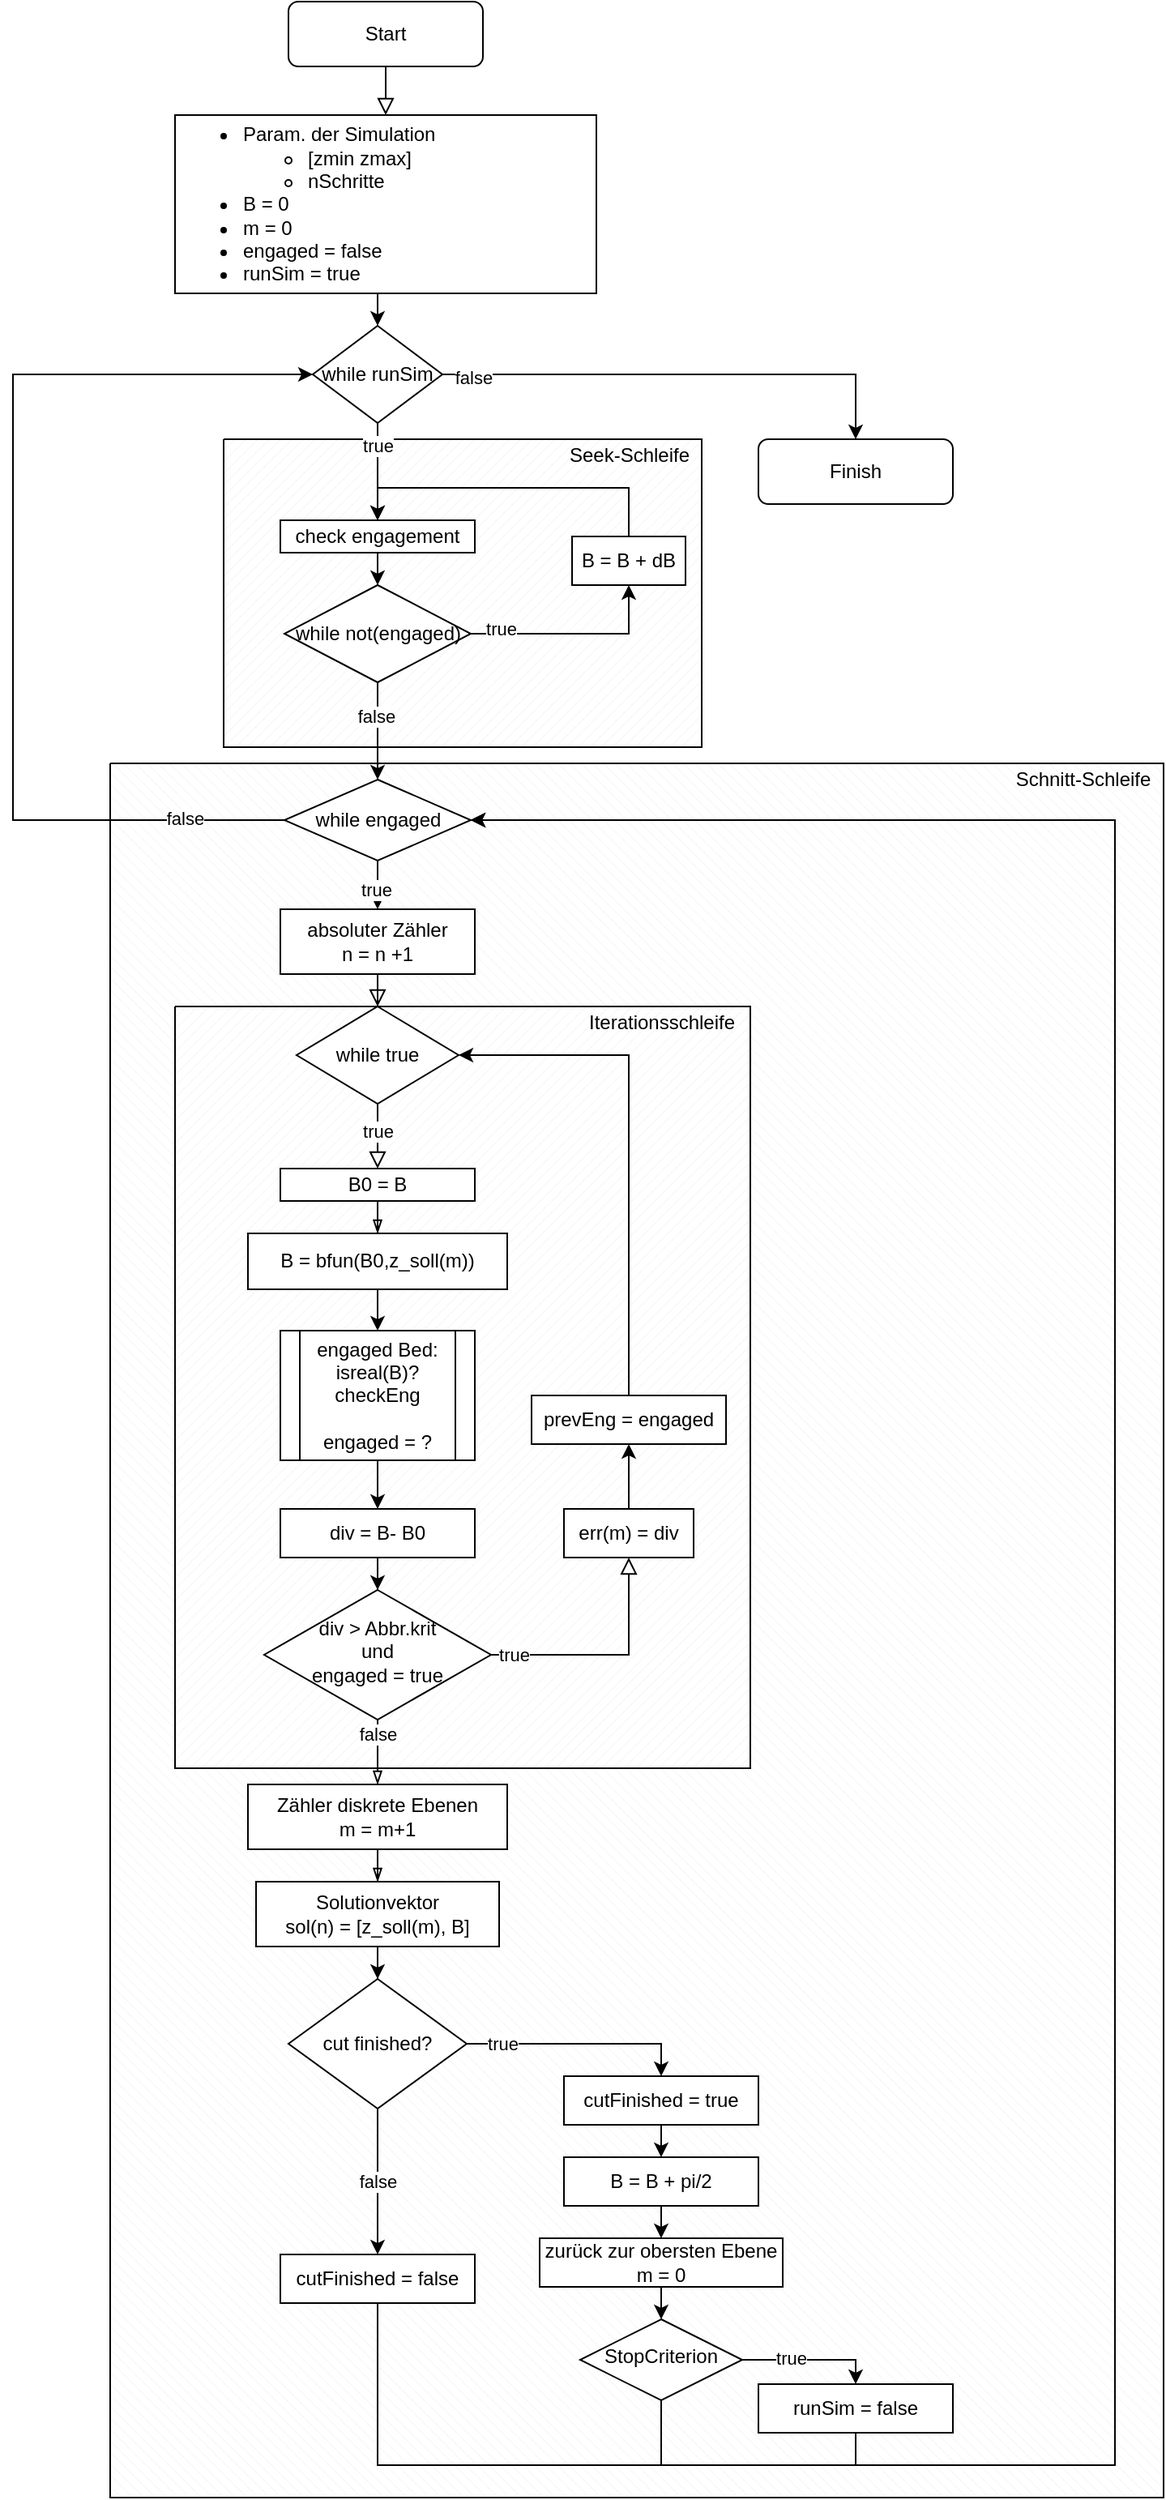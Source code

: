 <mxfile version="13.9.5" type="device"><diagram id="C5RBs43oDa-KdzZeNtuy" name="Page-1"><mxGraphModel dx="2031" dy="1360" grid="1" gridSize="10" guides="1" tooltips="1" connect="1" arrows="1" fold="1" page="1" pageScale="1" pageWidth="1169" pageHeight="1654" math="0" shadow="0"><root><mxCell id="WIyWlLk6GJQsqaUBKTNV-0"/><mxCell id="WIyWlLk6GJQsqaUBKTNV-1" parent="WIyWlLk6GJQsqaUBKTNV-0"/><mxCell id="ZDZvSqPRG2iwNDYoy8e7-112" value="" style="group" vertex="1" connectable="0" parent="WIyWlLk6GJQsqaUBKTNV-1"><mxGeometry x="440" y="330" width="295" height="190" as="geometry"/></mxCell><mxCell id="ZDZvSqPRG2iwNDYoy8e7-110" value="" style="verticalLabelPosition=bottom;verticalAlign=top;html=1;shape=mxgraph.basic.patternFillRect;fillStyle=diag;step=5;fillStrokeWidth=0.2;fillStrokeColor=#dddddd;align=right;" vertex="1" parent="ZDZvSqPRG2iwNDYoy8e7-112"><mxGeometry width="295" height="190" as="geometry"/></mxCell><mxCell id="ZDZvSqPRG2iwNDYoy8e7-111" value="Seek-Schleife" style="text;html=1;align=center;verticalAlign=middle;resizable=0;points=[];autosize=1;" vertex="1" parent="ZDZvSqPRG2iwNDYoy8e7-112"><mxGeometry x="205" width="90" height="20" as="geometry"/></mxCell><mxCell id="ZDZvSqPRG2iwNDYoy8e7-109" value="" style="group" vertex="1" connectable="0" parent="WIyWlLk6GJQsqaUBKTNV-1"><mxGeometry x="370" y="530" width="650" height="1070" as="geometry"/></mxCell><mxCell id="ZDZvSqPRG2iwNDYoy8e7-107" value="" style="verticalLabelPosition=bottom;verticalAlign=top;html=1;shape=mxgraph.basic.patternFillRect;fillStyle=diagRev;step=5;fillStrokeWidth=0.2;fillStrokeColor=#dddddd;align=right;" vertex="1" parent="ZDZvSqPRG2iwNDYoy8e7-109"><mxGeometry width="650" height="1070" as="geometry"/></mxCell><mxCell id="ZDZvSqPRG2iwNDYoy8e7-108" value="Schnitt-Schleife" style="text;html=1;align=center;verticalAlign=middle;resizable=0;points=[];autosize=1;" vertex="1" parent="ZDZvSqPRG2iwNDYoy8e7-109"><mxGeometry x="550" width="100" height="20" as="geometry"/></mxCell><mxCell id="ZDZvSqPRG2iwNDYoy8e7-106" value="" style="group" vertex="1" connectable="0" parent="WIyWlLk6GJQsqaUBKTNV-1"><mxGeometry x="410" y="680" width="355" height="470" as="geometry"/></mxCell><mxCell id="ZDZvSqPRG2iwNDYoy8e7-104" value="" style="verticalLabelPosition=bottom;verticalAlign=top;html=1;shape=mxgraph.basic.patternFillRect;fillStyle=diag;step=5;fillStrokeWidth=0.2;fillStrokeColor=#dddddd;labelPosition=left;align=right;textDirection=ltr;" vertex="1" parent="ZDZvSqPRG2iwNDYoy8e7-106"><mxGeometry width="355" height="470" as="geometry"/></mxCell><mxCell id="ZDZvSqPRG2iwNDYoy8e7-105" value="Iterationsschleife" style="text;html=1;align=center;verticalAlign=middle;resizable=0;points=[];autosize=1;" vertex="1" parent="ZDZvSqPRG2iwNDYoy8e7-106"><mxGeometry x="245" width="110" height="20" as="geometry"/></mxCell><mxCell id="WIyWlLk6GJQsqaUBKTNV-2" value="" style="rounded=0;html=1;jettySize=auto;orthogonalLoop=1;fontSize=11;endArrow=block;endFill=0;endSize=8;strokeWidth=1;shadow=0;labelBackgroundColor=none;edgeStyle=orthogonalEdgeStyle;entryX=0.5;entryY=0;entryDx=0;entryDy=0;" parent="WIyWlLk6GJQsqaUBKTNV-1" source="_sylbeW_0SSfajVgVUL3-6" target="XMATNLXkK4PC5yNH6uel-3" edge="1"><mxGeometry relative="1" as="geometry"><mxPoint x="540" y="610" as="targetPoint"/></mxGeometry></mxCell><mxCell id="_sylbeW_0SSfajVgVUL3-11" value="true" style="edgeLabel;html=1;align=center;verticalAlign=middle;resizable=0;points=[];" parent="WIyWlLk6GJQsqaUBKTNV-2" vertex="1" connectable="0"><mxGeometry x="-0.307" y="1" relative="1" as="geometry"><mxPoint x="-1" y="2.8" as="offset"/></mxGeometry></mxCell><mxCell id="WIyWlLk6GJQsqaUBKTNV-3" value="Start" style="rounded=1;whiteSpace=wrap;html=1;fontSize=12;glass=0;strokeWidth=1;shadow=0;" parent="WIyWlLk6GJQsqaUBKTNV-1" vertex="1"><mxGeometry x="480" y="60" width="120" height="40" as="geometry"/></mxCell><mxCell id="WIyWlLk6GJQsqaUBKTNV-10" value="div &amp;gt; Abbr.krit&lt;br&gt;und&lt;br&gt;engaged = true" style="rhombus;whiteSpace=wrap;html=1;shadow=0;fontFamily=Helvetica;fontSize=12;align=center;strokeWidth=1;spacing=6;spacingTop=-4;" parent="WIyWlLk6GJQsqaUBKTNV-1" vertex="1"><mxGeometry x="465" y="1040" width="140" height="80" as="geometry"/></mxCell><mxCell id="XMATNLXkK4PC5yNH6uel-0" value="&lt;ul&gt;&lt;li&gt;&lt;span&gt;Param. der Simulation&lt;/span&gt;&lt;br&gt;&lt;/li&gt;&lt;ul&gt;&lt;li&gt;[zmin zmax]&lt;/li&gt;&lt;li&gt;nSchritte&lt;/li&gt;&lt;/ul&gt;&lt;li&gt;B = 0&lt;/li&gt;&lt;li&gt;m = 0&lt;/li&gt;&lt;li&gt;engaged = false&lt;/li&gt;&lt;li&gt;runSim = true&lt;/li&gt;&lt;/ul&gt;" style="rounded=0;whiteSpace=wrap;html=1;align=left;" parent="WIyWlLk6GJQsqaUBKTNV-1" vertex="1"><mxGeometry x="410" y="130" width="260" height="110" as="geometry"/></mxCell><mxCell id="XMATNLXkK4PC5yNH6uel-1" value="" style="rounded=0;html=1;jettySize=auto;orthogonalLoop=1;fontSize=11;endArrow=block;endFill=0;endSize=8;strokeWidth=1;shadow=0;labelBackgroundColor=none;edgeStyle=orthogonalEdgeStyle;" parent="WIyWlLk6GJQsqaUBKTNV-1" source="WIyWlLk6GJQsqaUBKTNV-3" target="XMATNLXkK4PC5yNH6uel-0" edge="1"><mxGeometry relative="1" as="geometry"><mxPoint x="470" y="130" as="sourcePoint"/><mxPoint x="470" y="290" as="targetPoint"/></mxGeometry></mxCell><mxCell id="XMATNLXkK4PC5yNH6uel-15" value="" style="edgeStyle=orthogonalEdgeStyle;rounded=0;orthogonalLoop=1;jettySize=auto;html=1;endArrow=blockThin;endFill=0;" parent="WIyWlLk6GJQsqaUBKTNV-1" source="XMATNLXkK4PC5yNH6uel-3" target="XMATNLXkK4PC5yNH6uel-4" edge="1"><mxGeometry relative="1" as="geometry"/></mxCell><mxCell id="XMATNLXkK4PC5yNH6uel-3" value="B0 = B" style="rounded=0;whiteSpace=wrap;html=1;" parent="WIyWlLk6GJQsqaUBKTNV-1" vertex="1"><mxGeometry x="475" y="780" width="120" height="20" as="geometry"/></mxCell><mxCell id="ZDZvSqPRG2iwNDYoy8e7-85" style="edgeStyle=orthogonalEdgeStyle;rounded=0;orthogonalLoop=1;jettySize=auto;html=1;exitX=0.5;exitY=1;exitDx=0;exitDy=0;entryX=0.5;entryY=0;entryDx=0;entryDy=0;" edge="1" parent="WIyWlLk6GJQsqaUBKTNV-1" source="XMATNLXkK4PC5yNH6uel-4" target="ZDZvSqPRG2iwNDYoy8e7-84"><mxGeometry relative="1" as="geometry"/></mxCell><mxCell id="XMATNLXkK4PC5yNH6uel-4" value="B = bfun(B0,z_soll(m))" style="rounded=0;whiteSpace=wrap;html=1;" parent="WIyWlLk6GJQsqaUBKTNV-1" vertex="1"><mxGeometry x="455" y="820" width="160" height="34.5" as="geometry"/></mxCell><mxCell id="_sylbeW_0SSfajVgVUL3-4" style="edgeStyle=orthogonalEdgeStyle;rounded=0;orthogonalLoop=1;jettySize=auto;html=1;entryX=0.5;entryY=0;entryDx=0;entryDy=0;" parent="WIyWlLk6GJQsqaUBKTNV-1" source="ZDZvSqPRG2iwNDYoy8e7-0" target="_sylbeW_0SSfajVgVUL3-1" edge="1"><mxGeometry relative="1" as="geometry"/></mxCell><mxCell id="ZDZvSqPRG2iwNDYoy8e7-4" value="true" style="edgeLabel;html=1;align=center;verticalAlign=middle;resizable=0;points=[];" vertex="1" connectable="0" parent="_sylbeW_0SSfajVgVUL3-4"><mxGeometry x="-0.273" y="-1" relative="1" as="geometry"><mxPoint as="offset"/></mxGeometry></mxCell><mxCell id="ZDZvSqPRG2iwNDYoy8e7-82" style="edgeStyle=orthogonalEdgeStyle;rounded=0;orthogonalLoop=1;jettySize=auto;html=1;exitX=0.5;exitY=1;exitDx=0;exitDy=0;entryX=0.5;entryY=0;entryDx=0;entryDy=0;" edge="1" parent="WIyWlLk6GJQsqaUBKTNV-1" source="XMATNLXkK4PC5yNH6uel-24" target="ZDZvSqPRG2iwNDYoy8e7-81"><mxGeometry relative="1" as="geometry"/></mxCell><mxCell id="XMATNLXkK4PC5yNH6uel-24" value="B = B + pi/2" style="rounded=0;whiteSpace=wrap;html=1;" parent="WIyWlLk6GJQsqaUBKTNV-1" vertex="1"><mxGeometry x="650" y="1390" width="120" height="30" as="geometry"/></mxCell><mxCell id="ZDZvSqPRG2iwNDYoy8e7-61" style="edgeStyle=orthogonalEdgeStyle;rounded=0;orthogonalLoop=1;jettySize=auto;html=1;entryX=0.5;entryY=0;entryDx=0;entryDy=0;" edge="1" parent="WIyWlLk6GJQsqaUBKTNV-1" source="XMATNLXkK4PC5yNH6uel-31" target="ZDZvSqPRG2iwNDYoy8e7-56"><mxGeometry relative="1" as="geometry"/></mxCell><mxCell id="XMATNLXkK4PC5yNH6uel-31" value="Solutionvektor&lt;br&gt;sol(n) = [z_soll(m), B]" style="rounded=0;whiteSpace=wrap;html=1;" parent="WIyWlLk6GJQsqaUBKTNV-1" vertex="1"><mxGeometry x="460" y="1220" width="150" height="40" as="geometry"/></mxCell><mxCell id="XMATNLXkK4PC5yNH6uel-33" style="edgeStyle=orthogonalEdgeStyle;rounded=0;orthogonalLoop=1;jettySize=auto;html=1;endArrow=blockThin;endFill=0;" parent="WIyWlLk6GJQsqaUBKTNV-1" source="XMATNLXkK4PC5yNH6uel-5" target="XMATNLXkK4PC5yNH6uel-31" edge="1"><mxGeometry relative="1" as="geometry"><mxPoint x="540" y="1165" as="sourcePoint"/><mxPoint x="580" y="1225" as="targetPoint"/><Array as="points"/></mxGeometry></mxCell><mxCell id="ZDZvSqPRG2iwNDYoy8e7-23" style="edgeStyle=orthogonalEdgeStyle;rounded=0;orthogonalLoop=1;jettySize=auto;html=1;exitX=1;exitY=0.5;exitDx=0;exitDy=0;entryX=0.5;entryY=0;entryDx=0;entryDy=0;" edge="1" parent="WIyWlLk6GJQsqaUBKTNV-1" source="XMATNLXkK4PC5yNH6uel-35" target="ZDZvSqPRG2iwNDYoy8e7-22"><mxGeometry relative="1" as="geometry"><Array as="points"><mxPoint x="830" y="1515"/></Array></mxGeometry></mxCell><mxCell id="ZDZvSqPRG2iwNDYoy8e7-24" value="true" style="edgeLabel;html=1;align=center;verticalAlign=middle;resizable=0;points=[];" vertex="1" connectable="0" parent="ZDZvSqPRG2iwNDYoy8e7-23"><mxGeometry x="-0.307" y="1" relative="1" as="geometry"><mxPoint as="offset"/></mxGeometry></mxCell><mxCell id="ZDZvSqPRG2iwNDYoy8e7-98" style="edgeStyle=orthogonalEdgeStyle;rounded=0;orthogonalLoop=1;jettySize=auto;html=1;exitX=0.5;exitY=1;exitDx=0;exitDy=0;entryX=1;entryY=0.5;entryDx=0;entryDy=0;" edge="1" parent="WIyWlLk6GJQsqaUBKTNV-1" source="XMATNLXkK4PC5yNH6uel-35" target="ZDZvSqPRG2iwNDYoy8e7-0"><mxGeometry relative="1" as="geometry"><Array as="points"><mxPoint x="710" y="1580"/><mxPoint x="990" y="1580"/><mxPoint x="990" y="565"/></Array></mxGeometry></mxCell><mxCell id="XMATNLXkK4PC5yNH6uel-35" value="StopCriterion" style="rhombus;whiteSpace=wrap;html=1;shadow=0;fontFamily=Helvetica;fontSize=12;align=center;strokeWidth=1;spacing=6;spacingTop=-4;" parent="WIyWlLk6GJQsqaUBKTNV-1" vertex="1"><mxGeometry x="660" y="1490" width="100" height="50" as="geometry"/></mxCell><mxCell id="_sylbeW_0SSfajVgVUL3-1" value="absoluter Zähler&lt;br&gt;n = n +1" style="rounded=0;whiteSpace=wrap;html=1;" parent="WIyWlLk6GJQsqaUBKTNV-1" vertex="1"><mxGeometry x="475" y="620" width="120" height="40" as="geometry"/></mxCell><mxCell id="_sylbeW_0SSfajVgVUL3-6" value="while true" style="rhombus;whiteSpace=wrap;html=1;" parent="WIyWlLk6GJQsqaUBKTNV-1" vertex="1"><mxGeometry x="485" y="680" width="100" height="60" as="geometry"/></mxCell><mxCell id="_sylbeW_0SSfajVgVUL3-7" value="" style="rounded=0;html=1;jettySize=auto;orthogonalLoop=1;fontSize=11;endArrow=block;endFill=0;endSize=8;strokeWidth=1;shadow=0;labelBackgroundColor=none;edgeStyle=orthogonalEdgeStyle;entryX=0.5;entryY=0;entryDx=0;entryDy=0;" parent="WIyWlLk6GJQsqaUBKTNV-1" source="_sylbeW_0SSfajVgVUL3-1" target="_sylbeW_0SSfajVgVUL3-6" edge="1"><mxGeometry relative="1" as="geometry"><mxPoint x="535" y="888.06" as="targetPoint"/><mxPoint x="535" y="698.06" as="sourcePoint"/></mxGeometry></mxCell><mxCell id="_sylbeW_0SSfajVgVUL3-22" style="edgeStyle=orthogonalEdgeStyle;rounded=0;orthogonalLoop=1;jettySize=auto;html=1;entryX=0.5;entryY=0;entryDx=0;entryDy=0;labelBackgroundColor=#ffffff;" parent="WIyWlLk6GJQsqaUBKTNV-1" source="_sylbeW_0SSfajVgVUL3-21" target="WIyWlLk6GJQsqaUBKTNV-10" edge="1"><mxGeometry relative="1" as="geometry"/></mxCell><mxCell id="_sylbeW_0SSfajVgVUL3-21" value="div = B- B0" style="rounded=0;whiteSpace=wrap;html=1;" parent="WIyWlLk6GJQsqaUBKTNV-1" vertex="1"><mxGeometry x="475" y="990" width="120" height="30" as="geometry"/></mxCell><mxCell id="XMATNLXkK4PC5yNH6uel-5" value="Zähler diskrete Ebenen&lt;br&gt;m = m+1" style="rounded=0;whiteSpace=wrap;html=1;" parent="WIyWlLk6GJQsqaUBKTNV-1" vertex="1"><mxGeometry x="455" y="1160" width="160" height="40" as="geometry"/></mxCell><mxCell id="_sylbeW_0SSfajVgVUL3-24" style="edgeStyle=orthogonalEdgeStyle;rounded=0;orthogonalLoop=1;jettySize=auto;html=1;endArrow=blockThin;endFill=0;" parent="WIyWlLk6GJQsqaUBKTNV-1" source="WIyWlLk6GJQsqaUBKTNV-10" target="XMATNLXkK4PC5yNH6uel-5" edge="1"><mxGeometry relative="1" as="geometry"><mxPoint x="540" y="1215" as="sourcePoint"/><mxPoint x="540" y="1370" as="targetPoint"/><Array as="points"/></mxGeometry></mxCell><mxCell id="2camejoPiR0EdTEqjuOT-1" value="false" style="edgeLabel;html=1;align=center;verticalAlign=middle;resizable=0;points=[];" parent="_sylbeW_0SSfajVgVUL3-24" vertex="1" connectable="0"><mxGeometry x="-0.772" y="-1" relative="1" as="geometry"><mxPoint x="1" y="4.42" as="offset"/></mxGeometry></mxCell><mxCell id="ZDZvSqPRG2iwNDYoy8e7-3" style="edgeStyle=orthogonalEdgeStyle;rounded=0;orthogonalLoop=1;jettySize=auto;html=1;entryX=0;entryY=0.5;entryDx=0;entryDy=0;exitX=0;exitY=0.5;exitDx=0;exitDy=0;" edge="1" parent="WIyWlLk6GJQsqaUBKTNV-1" source="ZDZvSqPRG2iwNDYoy8e7-0" target="ZDZvSqPRG2iwNDYoy8e7-13"><mxGeometry relative="1" as="geometry"><mxPoint x="310" y="630" as="targetPoint"/><Array as="points"><mxPoint x="310" y="565"/><mxPoint x="310" y="290"/></Array></mxGeometry></mxCell><mxCell id="ZDZvSqPRG2iwNDYoy8e7-5" value="false" style="edgeLabel;html=1;align=center;verticalAlign=middle;resizable=0;points=[];" vertex="1" connectable="0" parent="ZDZvSqPRG2iwNDYoy8e7-3"><mxGeometry x="-0.804" y="-1" relative="1" as="geometry"><mxPoint as="offset"/></mxGeometry></mxCell><mxCell id="ZDZvSqPRG2iwNDYoy8e7-0" value="while engaged" style="rhombus;whiteSpace=wrap;html=1;" vertex="1" parent="WIyWlLk6GJQsqaUBKTNV-1"><mxGeometry x="477.5" y="540" width="115" height="50" as="geometry"/></mxCell><mxCell id="ZDZvSqPRG2iwNDYoy8e7-9" style="edgeStyle=orthogonalEdgeStyle;rounded=0;orthogonalLoop=1;jettySize=auto;html=1;entryX=1;entryY=0.5;entryDx=0;entryDy=0;exitX=0.5;exitY=0;exitDx=0;exitDy=0;" edge="1" parent="WIyWlLk6GJQsqaUBKTNV-1" source="ZDZvSqPRG2iwNDYoy8e7-51" target="_sylbeW_0SSfajVgVUL3-6"><mxGeometry relative="1" as="geometry"><Array as="points"/></mxGeometry></mxCell><mxCell id="ZDZvSqPRG2iwNDYoy8e7-6" value="err(m) = div" style="rounded=0;whiteSpace=wrap;html=1;" vertex="1" parent="WIyWlLk6GJQsqaUBKTNV-1"><mxGeometry x="650" y="990" width="80" height="30" as="geometry"/></mxCell><mxCell id="ZDZvSqPRG2iwNDYoy8e7-7" value="true" style="edgeStyle=orthogonalEdgeStyle;rounded=0;html=1;jettySize=auto;orthogonalLoop=1;fontSize=11;endArrow=block;endFill=0;endSize=8;strokeWidth=1;shadow=0;labelBackgroundColor=#ffffff;entryX=0.5;entryY=1;entryDx=0;entryDy=0;exitX=1;exitY=0.5;exitDx=0;exitDy=0;" edge="1" parent="WIyWlLk6GJQsqaUBKTNV-1" source="WIyWlLk6GJQsqaUBKTNV-10" target="ZDZvSqPRG2iwNDYoy8e7-6"><mxGeometry x="-0.808" relative="1" as="geometry"><mxPoint as="offset"/><mxPoint x="590" y="710" as="targetPoint"/><Array as="points"><mxPoint x="690" y="1080"/></Array><mxPoint x="610" y="1120" as="sourcePoint"/></mxGeometry></mxCell><mxCell id="ZDZvSqPRG2iwNDYoy8e7-18" style="edgeStyle=orthogonalEdgeStyle;rounded=0;orthogonalLoop=1;jettySize=auto;html=1;exitX=1;exitY=0.5;exitDx=0;exitDy=0;entryX=0.5;entryY=0;entryDx=0;entryDy=0;" edge="1" parent="WIyWlLk6GJQsqaUBKTNV-1" source="ZDZvSqPRG2iwNDYoy8e7-13" target="ZDZvSqPRG2iwNDYoy8e7-17"><mxGeometry relative="1" as="geometry"/></mxCell><mxCell id="ZDZvSqPRG2iwNDYoy8e7-19" value="false" style="edgeLabel;html=1;align=center;verticalAlign=middle;resizable=0;points=[];" vertex="1" connectable="0" parent="ZDZvSqPRG2iwNDYoy8e7-18"><mxGeometry x="-0.87" y="-2" relative="1" as="geometry"><mxPoint as="offset"/></mxGeometry></mxCell><mxCell id="ZDZvSqPRG2iwNDYoy8e7-13" value="while runSim" style="rhombus;whiteSpace=wrap;html=1;" vertex="1" parent="WIyWlLk6GJQsqaUBKTNV-1"><mxGeometry x="495" y="260" width="80" height="60" as="geometry"/></mxCell><mxCell id="ZDZvSqPRG2iwNDYoy8e7-14" style="edgeStyle=orthogonalEdgeStyle;rounded=0;orthogonalLoop=1;jettySize=auto;html=1;exitX=0.5;exitY=1;exitDx=0;exitDy=0;entryX=0.5;entryY=0;entryDx=0;entryDy=0;" edge="1" parent="WIyWlLk6GJQsqaUBKTNV-1" source="XMATNLXkK4PC5yNH6uel-0" target="ZDZvSqPRG2iwNDYoy8e7-13"><mxGeometry relative="1" as="geometry"><mxPoint x="540" y="240" as="sourcePoint"/><mxPoint x="540" y="380" as="targetPoint"/></mxGeometry></mxCell><mxCell id="ZDZvSqPRG2iwNDYoy8e7-17" value="Finish" style="rounded=1;whiteSpace=wrap;html=1;" vertex="1" parent="WIyWlLk6GJQsqaUBKTNV-1"><mxGeometry x="770" y="330" width="120" height="40" as="geometry"/></mxCell><mxCell id="ZDZvSqPRG2iwNDYoy8e7-99" style="edgeStyle=orthogonalEdgeStyle;rounded=0;orthogonalLoop=1;jettySize=auto;html=1;exitX=0.5;exitY=1;exitDx=0;exitDy=0;entryX=1;entryY=0.5;entryDx=0;entryDy=0;" edge="1" parent="WIyWlLk6GJQsqaUBKTNV-1" source="ZDZvSqPRG2iwNDYoy8e7-22" target="ZDZvSqPRG2iwNDYoy8e7-0"><mxGeometry relative="1" as="geometry"><mxPoint x="930.0" y="581.176" as="targetPoint"/><Array as="points"><mxPoint x="830" y="1580"/><mxPoint x="990" y="1580"/><mxPoint x="990" y="565"/></Array></mxGeometry></mxCell><mxCell id="ZDZvSqPRG2iwNDYoy8e7-22" value="runSim = false" style="rounded=0;whiteSpace=wrap;html=1;" vertex="1" parent="WIyWlLk6GJQsqaUBKTNV-1"><mxGeometry x="770" y="1530" width="120" height="30" as="geometry"/></mxCell><mxCell id="ZDZvSqPRG2iwNDYoy8e7-100" style="edgeStyle=orthogonalEdgeStyle;rounded=0;orthogonalLoop=1;jettySize=auto;html=1;exitX=0.5;exitY=1;exitDx=0;exitDy=0;entryX=0.5;entryY=0;entryDx=0;entryDy=0;" edge="1" parent="WIyWlLk6GJQsqaUBKTNV-1" source="ZDZvSqPRG2iwNDYoy8e7-42" target="ZDZvSqPRG2iwNDYoy8e7-90"><mxGeometry relative="1" as="geometry"/></mxCell><mxCell id="ZDZvSqPRG2iwNDYoy8e7-42" value="check engagement" style="rounded=0;whiteSpace=wrap;html=1;" vertex="1" parent="WIyWlLk6GJQsqaUBKTNV-1"><mxGeometry x="475" y="380" width="120" height="20" as="geometry"/></mxCell><mxCell id="ZDZvSqPRG2iwNDYoy8e7-43" style="edgeStyle=orthogonalEdgeStyle;rounded=0;orthogonalLoop=1;jettySize=auto;html=1;exitX=0.5;exitY=1;exitDx=0;exitDy=0;entryX=0.5;entryY=0;entryDx=0;entryDy=0;" edge="1" parent="WIyWlLk6GJQsqaUBKTNV-1" source="ZDZvSqPRG2iwNDYoy8e7-13" target="ZDZvSqPRG2iwNDYoy8e7-42"><mxGeometry relative="1" as="geometry"><mxPoint x="540" y="330" as="sourcePoint"/><mxPoint x="540" y="500" as="targetPoint"/></mxGeometry></mxCell><mxCell id="ZDZvSqPRG2iwNDYoy8e7-44" value="true" style="edgeLabel;html=1;align=center;verticalAlign=middle;resizable=0;points=[];" vertex="1" connectable="0" parent="ZDZvSqPRG2iwNDYoy8e7-43"><mxGeometry x="-0.749" y="-3" relative="1" as="geometry"><mxPoint x="3" y="6.11" as="offset"/></mxGeometry></mxCell><mxCell id="ZDZvSqPRG2iwNDYoy8e7-51" value="prevEng = engaged" style="rounded=0;whiteSpace=wrap;html=1;" vertex="1" parent="WIyWlLk6GJQsqaUBKTNV-1"><mxGeometry x="630" y="920" width="120" height="30" as="geometry"/></mxCell><mxCell id="ZDZvSqPRG2iwNDYoy8e7-52" style="edgeStyle=orthogonalEdgeStyle;rounded=0;orthogonalLoop=1;jettySize=auto;html=1;entryX=0.5;entryY=1;entryDx=0;entryDy=0;" edge="1" parent="WIyWlLk6GJQsqaUBKTNV-1" source="ZDZvSqPRG2iwNDYoy8e7-6" target="ZDZvSqPRG2iwNDYoy8e7-51"><mxGeometry relative="1" as="geometry"><mxPoint x="690" y="990.0" as="sourcePoint"/><mxPoint x="585" y="670" as="targetPoint"/><Array as="points"><mxPoint x="690" y="970"/><mxPoint x="690" y="970"/></Array></mxGeometry></mxCell><mxCell id="ZDZvSqPRG2iwNDYoy8e7-63" style="edgeStyle=orthogonalEdgeStyle;rounded=0;orthogonalLoop=1;jettySize=auto;html=1;entryX=0.5;entryY=0;entryDx=0;entryDy=0;" edge="1" parent="WIyWlLk6GJQsqaUBKTNV-1" source="ZDZvSqPRG2iwNDYoy8e7-56" target="ZDZvSqPRG2iwNDYoy8e7-62"><mxGeometry relative="1" as="geometry"/></mxCell><mxCell id="ZDZvSqPRG2iwNDYoy8e7-64" value="true" style="edgeLabel;html=1;align=center;verticalAlign=middle;resizable=0;points=[];" vertex="1" connectable="0" parent="ZDZvSqPRG2iwNDYoy8e7-63"><mxGeometry x="-0.637" y="-2" relative="1" as="geometry"><mxPoint x="-4.07" y="-2" as="offset"/></mxGeometry></mxCell><mxCell id="ZDZvSqPRG2iwNDYoy8e7-66" value="false" style="edgeStyle=orthogonalEdgeStyle;rounded=0;orthogonalLoop=1;jettySize=auto;html=1;exitX=0.5;exitY=1;exitDx=0;exitDy=0;entryX=0.5;entryY=0;entryDx=0;entryDy=0;" edge="1" parent="WIyWlLk6GJQsqaUBKTNV-1" source="ZDZvSqPRG2iwNDYoy8e7-56" target="ZDZvSqPRG2iwNDYoy8e7-65"><mxGeometry relative="1" as="geometry"/></mxCell><mxCell id="ZDZvSqPRG2iwNDYoy8e7-56" value="cut finished?" style="rhombus;whiteSpace=wrap;html=1;" vertex="1" parent="WIyWlLk6GJQsqaUBKTNV-1"><mxGeometry x="480" y="1280" width="110" height="80" as="geometry"/></mxCell><mxCell id="ZDZvSqPRG2iwNDYoy8e7-94" style="edgeStyle=orthogonalEdgeStyle;rounded=0;orthogonalLoop=1;jettySize=auto;html=1;exitX=0.5;exitY=1;exitDx=0;exitDy=0;entryX=0.5;entryY=0;entryDx=0;entryDy=0;" edge="1" parent="WIyWlLk6GJQsqaUBKTNV-1" source="ZDZvSqPRG2iwNDYoy8e7-62" target="XMATNLXkK4PC5yNH6uel-24"><mxGeometry relative="1" as="geometry"/></mxCell><mxCell id="ZDZvSqPRG2iwNDYoy8e7-62" value="cutFinished = true" style="rounded=0;whiteSpace=wrap;html=1;" vertex="1" parent="WIyWlLk6GJQsqaUBKTNV-1"><mxGeometry x="650" y="1340" width="120" height="30" as="geometry"/></mxCell><mxCell id="ZDZvSqPRG2iwNDYoy8e7-67" style="edgeStyle=orthogonalEdgeStyle;rounded=0;orthogonalLoop=1;jettySize=auto;html=1;exitX=0.5;exitY=1;exitDx=0;exitDy=0;entryX=1;entryY=0.5;entryDx=0;entryDy=0;" edge="1" parent="WIyWlLk6GJQsqaUBKTNV-1" source="ZDZvSqPRG2iwNDYoy8e7-65" target="ZDZvSqPRG2iwNDYoy8e7-0"><mxGeometry relative="1" as="geometry"><Array as="points"><mxPoint x="535" y="1580"/><mxPoint x="990" y="1580"/><mxPoint x="990" y="565"/></Array></mxGeometry></mxCell><mxCell id="ZDZvSqPRG2iwNDYoy8e7-65" value="cutFinished = false" style="rounded=0;whiteSpace=wrap;html=1;" vertex="1" parent="WIyWlLk6GJQsqaUBKTNV-1"><mxGeometry x="475" y="1450" width="120" height="30" as="geometry"/></mxCell><mxCell id="ZDZvSqPRG2iwNDYoy8e7-97" style="edgeStyle=orthogonalEdgeStyle;rounded=0;orthogonalLoop=1;jettySize=auto;html=1;exitX=0.5;exitY=1;exitDx=0;exitDy=0;entryX=0.5;entryY=0;entryDx=0;entryDy=0;" edge="1" parent="WIyWlLk6GJQsqaUBKTNV-1" source="ZDZvSqPRG2iwNDYoy8e7-81" target="XMATNLXkK4PC5yNH6uel-35"><mxGeometry relative="1" as="geometry"/></mxCell><mxCell id="ZDZvSqPRG2iwNDYoy8e7-81" value="zurück zur obersten Ebene&lt;br&gt;m = 0" style="rounded=0;whiteSpace=wrap;html=1;" vertex="1" parent="WIyWlLk6GJQsqaUBKTNV-1"><mxGeometry x="635" y="1440" width="150" height="30" as="geometry"/></mxCell><mxCell id="ZDZvSqPRG2iwNDYoy8e7-87" style="edgeStyle=orthogonalEdgeStyle;rounded=0;orthogonalLoop=1;jettySize=auto;html=1;exitX=0.5;exitY=1;exitDx=0;exitDy=0;entryX=0.5;entryY=0;entryDx=0;entryDy=0;" edge="1" parent="WIyWlLk6GJQsqaUBKTNV-1" source="ZDZvSqPRG2iwNDYoy8e7-84" target="_sylbeW_0SSfajVgVUL3-21"><mxGeometry relative="1" as="geometry"/></mxCell><mxCell id="ZDZvSqPRG2iwNDYoy8e7-84" value="&lt;span&gt;engaged Bed:&lt;/span&gt;&lt;br&gt;&lt;span&gt;isreal(B)?&lt;/span&gt;&lt;br&gt;checkEng&lt;br&gt;&lt;br&gt;engaged = ?" style="shape=process;whiteSpace=wrap;html=1;backgroundOutline=1;" vertex="1" parent="WIyWlLk6GJQsqaUBKTNV-1"><mxGeometry x="475" y="880" width="120" height="80" as="geometry"/></mxCell><mxCell id="ZDZvSqPRG2iwNDYoy8e7-92" style="edgeStyle=orthogonalEdgeStyle;rounded=0;orthogonalLoop=1;jettySize=auto;html=1;exitX=1;exitY=0.5;exitDx=0;exitDy=0;entryX=0.5;entryY=1;entryDx=0;entryDy=0;" edge="1" parent="WIyWlLk6GJQsqaUBKTNV-1" source="ZDZvSqPRG2iwNDYoy8e7-90" target="ZDZvSqPRG2iwNDYoy8e7-91"><mxGeometry relative="1" as="geometry"/></mxCell><mxCell id="ZDZvSqPRG2iwNDYoy8e7-102" value="true" style="edgeLabel;html=1;align=center;verticalAlign=middle;resizable=0;points=[];" vertex="1" connectable="0" parent="ZDZvSqPRG2iwNDYoy8e7-92"><mxGeometry x="-0.71" y="3" relative="1" as="geometry"><mxPoint as="offset"/></mxGeometry></mxCell><mxCell id="ZDZvSqPRG2iwNDYoy8e7-96" style="edgeStyle=orthogonalEdgeStyle;rounded=0;orthogonalLoop=1;jettySize=auto;html=1;exitX=0.5;exitY=1;exitDx=0;exitDy=0;entryX=0.5;entryY=0;entryDx=0;entryDy=0;" edge="1" parent="WIyWlLk6GJQsqaUBKTNV-1" source="ZDZvSqPRG2iwNDYoy8e7-90" target="ZDZvSqPRG2iwNDYoy8e7-0"><mxGeometry relative="1" as="geometry"/></mxCell><mxCell id="ZDZvSqPRG2iwNDYoy8e7-103" value="false" style="edgeLabel;html=1;align=center;verticalAlign=middle;resizable=0;points=[];" vertex="1" connectable="0" parent="ZDZvSqPRG2iwNDYoy8e7-96"><mxGeometry x="-0.314" y="-1" relative="1" as="geometry"><mxPoint as="offset"/></mxGeometry></mxCell><mxCell id="ZDZvSqPRG2iwNDYoy8e7-90" value="while not(engaged)" style="rhombus;whiteSpace=wrap;html=1;" vertex="1" parent="WIyWlLk6GJQsqaUBKTNV-1"><mxGeometry x="477.5" y="420" width="115" height="60" as="geometry"/></mxCell><mxCell id="ZDZvSqPRG2iwNDYoy8e7-93" style="edgeStyle=orthogonalEdgeStyle;rounded=0;orthogonalLoop=1;jettySize=auto;html=1;entryX=0.5;entryY=0;entryDx=0;entryDy=0;exitX=0.5;exitY=0;exitDx=0;exitDy=0;" edge="1" parent="WIyWlLk6GJQsqaUBKTNV-1" source="ZDZvSqPRG2iwNDYoy8e7-91" target="ZDZvSqPRG2iwNDYoy8e7-42"><mxGeometry relative="1" as="geometry"/></mxCell><mxCell id="ZDZvSqPRG2iwNDYoy8e7-91" value="B = B + dB" style="rounded=0;whiteSpace=wrap;html=1;" vertex="1" parent="WIyWlLk6GJQsqaUBKTNV-1"><mxGeometry x="655" y="390" width="70" height="30" as="geometry"/></mxCell></root></mxGraphModel></diagram></mxfile>